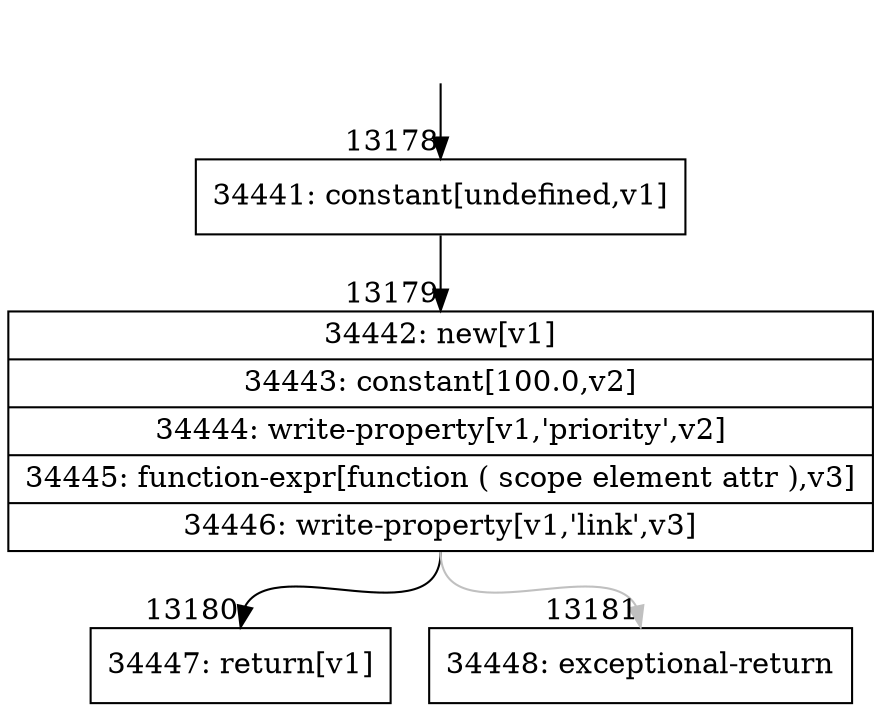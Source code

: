 digraph {
rankdir="TD"
BB_entry1015[shape=none,label=""];
BB_entry1015 -> BB13178 [tailport=s, headport=n, headlabel="    13178"]
BB13178 [shape=record label="{34441: constant[undefined,v1]}" ] 
BB13178 -> BB13179 [tailport=s, headport=n, headlabel="      13179"]
BB13179 [shape=record label="{34442: new[v1]|34443: constant[100.0,v2]|34444: write-property[v1,'priority',v2]|34445: function-expr[function ( scope element attr ),v3]|34446: write-property[v1,'link',v3]}" ] 
BB13179 -> BB13180 [tailport=s, headport=n, headlabel="      13180"]
BB13179 -> BB13181 [tailport=s, headport=n, color=gray, headlabel="      13181"]
BB13180 [shape=record label="{34447: return[v1]}" ] 
BB13181 [shape=record label="{34448: exceptional-return}" ] 
//#$~ 19813
}
